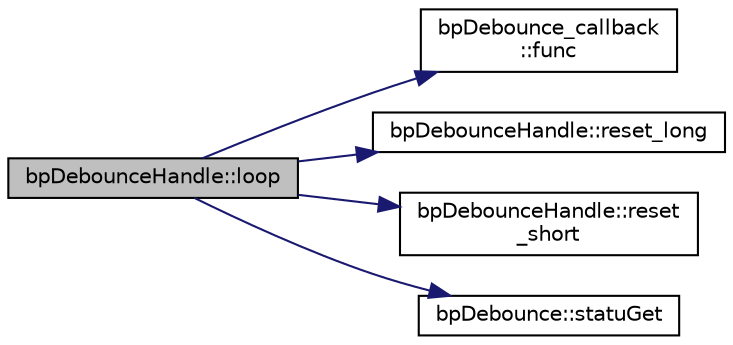 digraph "bpDebounceHandle::loop"
{
 // LATEX_PDF_SIZE
  edge [fontname="Helvetica",fontsize="10",labelfontname="Helvetica",labelfontsize="10"];
  node [fontname="Helvetica",fontsize="10",shape=record];
  rankdir="LR";
  Node1 [label="bpDebounceHandle::loop",height=0.2,width=0.4,color="black", fillcolor="grey75", style="filled", fontcolor="black",tooltip="loop"];
  Node1 -> Node2 [color="midnightblue",fontsize="10",style="solid",fontname="Helvetica"];
  Node2 [label="bpDebounce_callback\l::func",height=0.2,width=0.4,color="black", fillcolor="white", style="filled",URL="$classbp_debounce__callback.html#a681a65e3531e0a867c569c16f6ee8d85",tooltip="appel de la fonction callback"];
  Node1 -> Node3 [color="midnightblue",fontsize="10",style="solid",fontname="Helvetica"];
  Node3 [label="bpDebounceHandle::reset_long",height=0.2,width=0.4,color="black", fillcolor="white", style="filled",URL="$classbp_debounce_handle.html#a73b353e1880358cce84c529d492b0124",tooltip=" "];
  Node1 -> Node4 [color="midnightblue",fontsize="10",style="solid",fontname="Helvetica"];
  Node4 [label="bpDebounceHandle::reset\l_short",height=0.2,width=0.4,color="black", fillcolor="white", style="filled",URL="$classbp_debounce_handle.html#a58361cb062f99e6f3d7395ac3fc41384",tooltip="reset_short"];
  Node1 -> Node5 [color="midnightblue",fontsize="10",style="solid",fontname="Helvetica"];
  Node5 [label="bpDebounce::statuGet",height=0.2,width=0.4,color="black", fillcolor="white", style="filled",URL="$classbp_debounce.html#a8aa32c25895e35693ba8ee9e81b56ba1",tooltip="GETTER: etat de tension du bouton."];
}
